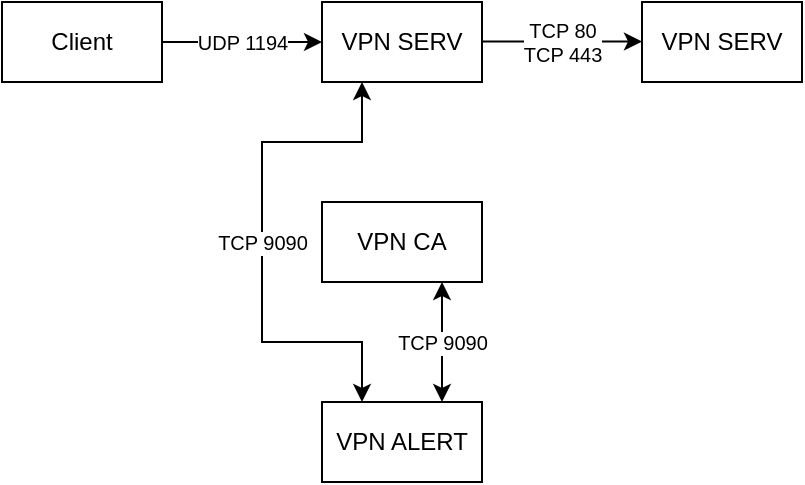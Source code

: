<mxfile version="24.7.8">
  <diagram name="Page-1" id="i6nJWEUhXOWo1tigKRqn">
    <mxGraphModel dx="547" dy="370" grid="1" gridSize="10" guides="1" tooltips="1" connect="1" arrows="1" fold="1" page="1" pageScale="1" pageWidth="827" pageHeight="1169" math="0" shadow="0">
      <root>
        <mxCell id="0" />
        <mxCell id="1" parent="0" />
        <mxCell id="BE2HVgvtTGu_l0hSt5Pd-1" value="Client" style="rounded=0;whiteSpace=wrap;html=1;" vertex="1" parent="1">
          <mxGeometry x="120" y="280" width="80" height="40" as="geometry" />
        </mxCell>
        <mxCell id="BE2HVgvtTGu_l0hSt5Pd-2" value="VPN SERV" style="rounded=0;whiteSpace=wrap;html=1;" vertex="1" parent="1">
          <mxGeometry x="280" y="280" width="80" height="40" as="geometry" />
        </mxCell>
        <mxCell id="BE2HVgvtTGu_l0hSt5Pd-3" value="VPN CA" style="rounded=0;whiteSpace=wrap;html=1;" vertex="1" parent="1">
          <mxGeometry x="280" y="380" width="80" height="40" as="geometry" />
        </mxCell>
        <mxCell id="BE2HVgvtTGu_l0hSt5Pd-4" value="VPN ALERT" style="rounded=0;whiteSpace=wrap;html=1;" vertex="1" parent="1">
          <mxGeometry x="280" y="480" width="80" height="40" as="geometry" />
        </mxCell>
        <mxCell id="BE2HVgvtTGu_l0hSt5Pd-5" value="" style="endArrow=classic;html=1;rounded=0;exitX=1;exitY=0.5;exitDx=0;exitDy=0;" edge="1" parent="1" source="BE2HVgvtTGu_l0hSt5Pd-1">
          <mxGeometry relative="1" as="geometry">
            <mxPoint x="240" y="299.66" as="sourcePoint" />
            <mxPoint x="280" y="300" as="targetPoint" />
          </mxGeometry>
        </mxCell>
        <mxCell id="BE2HVgvtTGu_l0hSt5Pd-6" value="UDP 1194" style="edgeLabel;resizable=0;html=1;;align=center;verticalAlign=middle;fontSize=10;" connectable="0" vertex="1" parent="BE2HVgvtTGu_l0hSt5Pd-5">
          <mxGeometry relative="1" as="geometry" />
        </mxCell>
        <mxCell id="BE2HVgvtTGu_l0hSt5Pd-11" value="" style="endArrow=classic;html=1;rounded=0;edgeStyle=orthogonalEdgeStyle;entryX=0.25;entryY=1;entryDx=0;entryDy=0;startArrow=classic;startFill=1;" edge="1" parent="1" target="BE2HVgvtTGu_l0hSt5Pd-2">
          <mxGeometry relative="1" as="geometry">
            <mxPoint x="300" y="480" as="sourcePoint" />
            <mxPoint x="320" y="320" as="targetPoint" />
            <Array as="points">
              <mxPoint x="300" y="450" />
              <mxPoint x="250" y="450" />
              <mxPoint x="250" y="350" />
              <mxPoint x="300" y="350" />
            </Array>
          </mxGeometry>
        </mxCell>
        <mxCell id="BE2HVgvtTGu_l0hSt5Pd-12" value="TCP 9090" style="edgeLabel;resizable=0;html=1;;align=center;verticalAlign=middle;fontSize=10;" connectable="0" vertex="1" parent="BE2HVgvtTGu_l0hSt5Pd-11">
          <mxGeometry relative="1" as="geometry">
            <mxPoint as="offset" />
          </mxGeometry>
        </mxCell>
        <mxCell id="BE2HVgvtTGu_l0hSt5Pd-16" value="" style="endArrow=classic;html=1;rounded=0;exitX=0.5;exitY=1;exitDx=0;exitDy=0;endFill=1;startArrow=classic;startFill=1;" edge="1" parent="1">
          <mxGeometry relative="1" as="geometry">
            <mxPoint x="340" y="420.0" as="sourcePoint" />
            <mxPoint x="340" y="480" as="targetPoint" />
          </mxGeometry>
        </mxCell>
        <mxCell id="BE2HVgvtTGu_l0hSt5Pd-17" value="TCP 9090" style="edgeLabel;resizable=0;html=1;;align=center;verticalAlign=middle;fontSize=10;" connectable="0" vertex="1" parent="BE2HVgvtTGu_l0hSt5Pd-16">
          <mxGeometry relative="1" as="geometry" />
        </mxCell>
        <mxCell id="BE2HVgvtTGu_l0hSt5Pd-18" value="VPN SERV" style="rounded=0;whiteSpace=wrap;html=1;" vertex="1" parent="1">
          <mxGeometry x="440" y="280" width="80" height="40" as="geometry" />
        </mxCell>
        <mxCell id="BE2HVgvtTGu_l0hSt5Pd-19" value="" style="endArrow=classic;html=1;rounded=0;exitX=1;exitY=0.5;exitDx=0;exitDy=0;" edge="1" parent="1">
          <mxGeometry relative="1" as="geometry">
            <mxPoint x="360" y="299.77" as="sourcePoint" />
            <mxPoint x="440" y="299.77" as="targetPoint" />
          </mxGeometry>
        </mxCell>
        <mxCell id="BE2HVgvtTGu_l0hSt5Pd-20" value="TCP 80&lt;div&gt;TCP 443&lt;/div&gt;" style="edgeLabel;resizable=0;html=1;;align=center;verticalAlign=middle;fontSize=10;" connectable="0" vertex="1" parent="BE2HVgvtTGu_l0hSt5Pd-19">
          <mxGeometry relative="1" as="geometry" />
        </mxCell>
      </root>
    </mxGraphModel>
  </diagram>
</mxfile>

